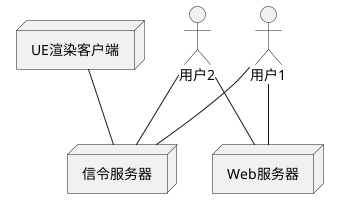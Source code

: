 @startuml
node UE渲染客户端
node 信令服务器
node Web服务器
actor 用户1
actor 用户2

UE渲染客户端 -- 信令服务器
用户1 -- Web服务器
用户2 -- Web服务器
用户1 -- 信令服务器
用户2 -- 信令服务器
@enduml